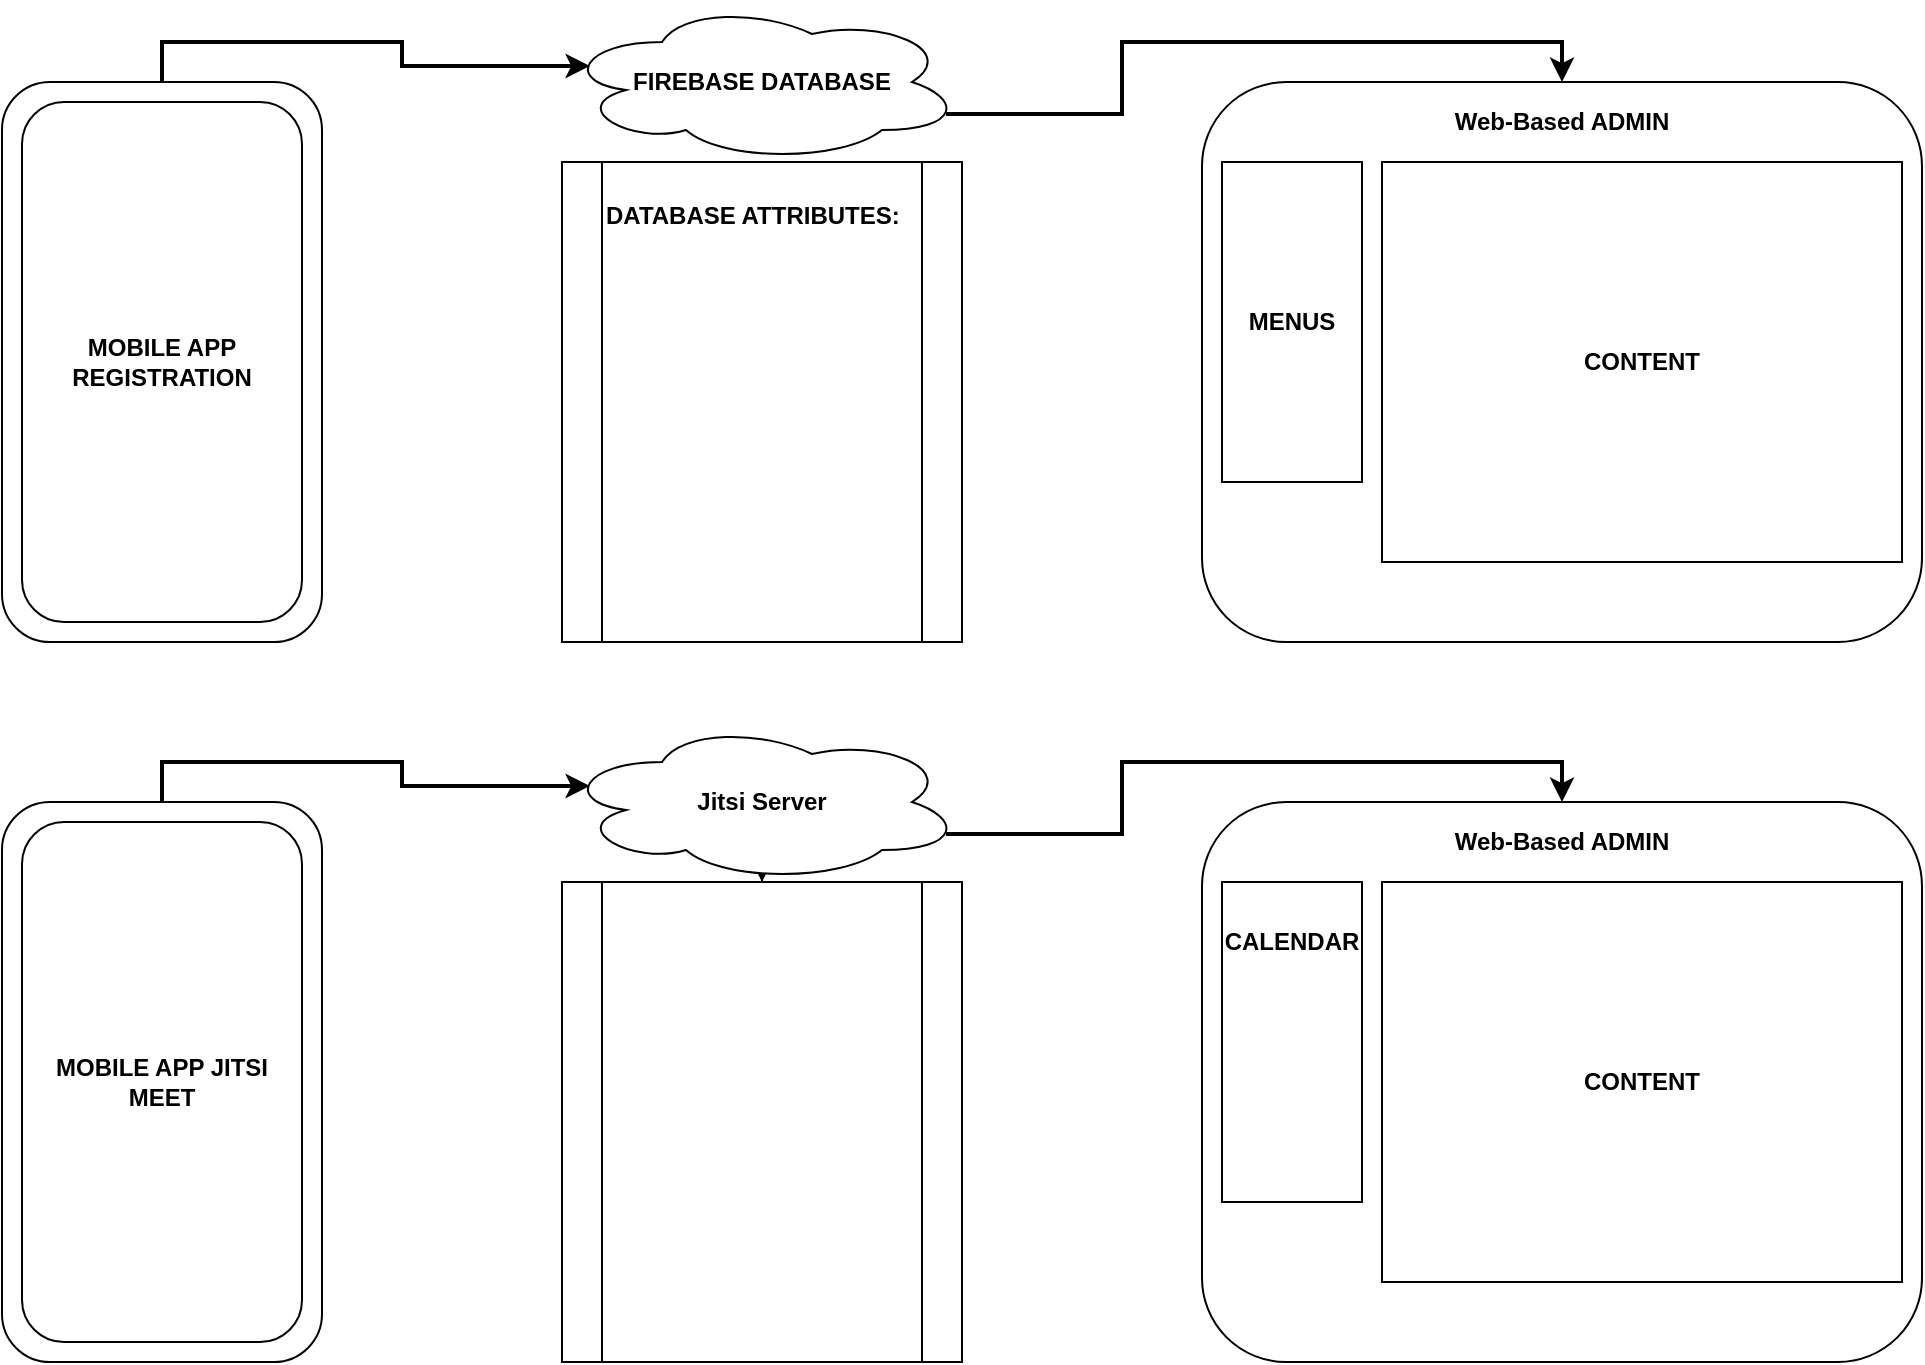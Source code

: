 <mxfile version="14.9.2" type="github">
  <diagram id="A-tnoa7gXSthcuv-n7TR" name="Page-1">
    <mxGraphModel dx="1102" dy="582" grid="1" gridSize="10" guides="1" tooltips="1" connect="1" arrows="1" fold="1" page="1" pageScale="1" pageWidth="850" pageHeight="1100" math="0" shadow="0">
      <root>
        <mxCell id="0" />
        <mxCell id="1" parent="0" />
        <mxCell id="SHVWTYhHJjabIsd3Gts7-18" value="" style="group" vertex="1" connectable="0" parent="1">
          <mxGeometry x="640" y="40" width="360" height="280" as="geometry" />
        </mxCell>
        <mxCell id="SHVWTYhHJjabIsd3Gts7-7" value="" style="rounded=1;whiteSpace=wrap;html=1;" vertex="1" parent="SHVWTYhHJjabIsd3Gts7-18">
          <mxGeometry width="360" height="280" as="geometry" />
        </mxCell>
        <mxCell id="SHVWTYhHJjabIsd3Gts7-11" value="&lt;b&gt;Web-Based ADMIN&lt;/b&gt;" style="text;html=1;strokeColor=none;fillColor=none;align=center;verticalAlign=middle;whiteSpace=wrap;rounded=0;" vertex="1" parent="SHVWTYhHJjabIsd3Gts7-18">
          <mxGeometry width="360" height="40" as="geometry" />
        </mxCell>
        <mxCell id="SHVWTYhHJjabIsd3Gts7-14" value="&lt;b&gt;MENUS&lt;/b&gt;" style="rounded=0;whiteSpace=wrap;html=1;" vertex="1" parent="SHVWTYhHJjabIsd3Gts7-18">
          <mxGeometry x="10" y="40" width="70" height="160" as="geometry" />
        </mxCell>
        <mxCell id="SHVWTYhHJjabIsd3Gts7-15" value="&lt;b&gt;CONTENT&lt;/b&gt;" style="rounded=0;whiteSpace=wrap;html=1;" vertex="1" parent="SHVWTYhHJjabIsd3Gts7-18">
          <mxGeometry x="90" y="40" width="260" height="200" as="geometry" />
        </mxCell>
        <mxCell id="SHVWTYhHJjabIsd3Gts7-19" value="" style="group" vertex="1" connectable="0" parent="1">
          <mxGeometry x="40" y="40" width="160" height="280" as="geometry" />
        </mxCell>
        <mxCell id="SHVWTYhHJjabIsd3Gts7-2" value="" style="rounded=1;whiteSpace=wrap;html=1;" vertex="1" parent="SHVWTYhHJjabIsd3Gts7-19">
          <mxGeometry width="160" height="280" as="geometry" />
        </mxCell>
        <mxCell id="SHVWTYhHJjabIsd3Gts7-3" value="&lt;b&gt;MOBILE APP REGISTRATION&lt;/b&gt;" style="rounded=1;whiteSpace=wrap;html=1;" vertex="1" parent="SHVWTYhHJjabIsd3Gts7-19">
          <mxGeometry x="10" y="10" width="140" height="260" as="geometry" />
        </mxCell>
        <mxCell id="SHVWTYhHJjabIsd3Gts7-20" value="" style="group" vertex="1" connectable="0" parent="1">
          <mxGeometry x="320" width="200" height="320" as="geometry" />
        </mxCell>
        <mxCell id="SHVWTYhHJjabIsd3Gts7-5" value="&lt;span&gt;FIREBASE DATABASE&lt;br&gt;&lt;/span&gt;" style="ellipse;shape=cloud;whiteSpace=wrap;html=1;fontStyle=1" vertex="1" parent="SHVWTYhHJjabIsd3Gts7-20">
          <mxGeometry width="200" height="80" as="geometry" />
        </mxCell>
        <mxCell id="SHVWTYhHJjabIsd3Gts7-6" value="&lt;span&gt;DATABASE ATTRIBUTES:&lt;/span&gt;&lt;br&gt;&lt;br&gt;&lt;br&gt;&lt;br&gt;&lt;br&gt;&lt;br&gt;&lt;br&gt;&lt;br&gt;&lt;br&gt;&lt;br&gt;&lt;br&gt;&lt;br&gt;&lt;br&gt;&lt;br&gt;" style="shape=process;whiteSpace=wrap;html=1;backgroundOutline=1;align=left;fontStyle=1" vertex="1" parent="SHVWTYhHJjabIsd3Gts7-20">
          <mxGeometry y="80" width="200" height="240" as="geometry" />
        </mxCell>
        <mxCell id="SHVWTYhHJjabIsd3Gts7-21" style="edgeStyle=orthogonalEdgeStyle;rounded=0;orthogonalLoop=1;jettySize=auto;html=1;exitX=0.5;exitY=0;exitDx=0;exitDy=0;entryX=0.07;entryY=0.4;entryDx=0;entryDy=0;entryPerimeter=0;strokeWidth=2;" edge="1" parent="1" source="SHVWTYhHJjabIsd3Gts7-29" target="SHVWTYhHJjabIsd3Gts7-32">
          <mxGeometry relative="1" as="geometry">
            <Array as="points">
              <mxPoint x="120" y="380" />
              <mxPoint x="240" y="380" />
              <mxPoint x="240" y="392" />
            </Array>
          </mxGeometry>
        </mxCell>
        <mxCell id="SHVWTYhHJjabIsd3Gts7-23" value="" style="group" vertex="1" connectable="0" parent="1">
          <mxGeometry x="640" y="400" width="360" height="280" as="geometry" />
        </mxCell>
        <mxCell id="SHVWTYhHJjabIsd3Gts7-24" value="" style="rounded=1;whiteSpace=wrap;html=1;" vertex="1" parent="SHVWTYhHJjabIsd3Gts7-23">
          <mxGeometry width="360" height="280" as="geometry" />
        </mxCell>
        <mxCell id="SHVWTYhHJjabIsd3Gts7-25" value="&lt;b&gt;Web-Based ADMIN&lt;/b&gt;" style="text;html=1;strokeColor=none;fillColor=none;align=center;verticalAlign=middle;whiteSpace=wrap;rounded=0;" vertex="1" parent="SHVWTYhHJjabIsd3Gts7-23">
          <mxGeometry width="360" height="40" as="geometry" />
        </mxCell>
        <mxCell id="SHVWTYhHJjabIsd3Gts7-26" value="&lt;div style=&quot;text-align: left&quot;&gt;&lt;span&gt;&lt;b&gt;CALENDAR&lt;/b&gt;&lt;/span&gt;&lt;/div&gt;&lt;div style=&quot;text-align: left&quot;&gt;&lt;br&gt;&lt;/div&gt;&lt;br&gt;&lt;br&gt;&lt;br&gt;&lt;br&gt;&lt;br&gt;&lt;br&gt;" style="rounded=0;whiteSpace=wrap;html=1;" vertex="1" parent="SHVWTYhHJjabIsd3Gts7-23">
          <mxGeometry x="10" y="40" width="70" height="160" as="geometry" />
        </mxCell>
        <mxCell id="SHVWTYhHJjabIsd3Gts7-27" value="&lt;b&gt;CONTENT&lt;/b&gt;" style="rounded=0;whiteSpace=wrap;html=1;" vertex="1" parent="SHVWTYhHJjabIsd3Gts7-23">
          <mxGeometry x="90" y="40" width="260" height="200" as="geometry" />
        </mxCell>
        <mxCell id="SHVWTYhHJjabIsd3Gts7-28" value="" style="group" vertex="1" connectable="0" parent="1">
          <mxGeometry x="40" y="400" width="160" height="280" as="geometry" />
        </mxCell>
        <mxCell id="SHVWTYhHJjabIsd3Gts7-29" value="" style="rounded=1;whiteSpace=wrap;html=1;" vertex="1" parent="SHVWTYhHJjabIsd3Gts7-28">
          <mxGeometry width="160" height="280" as="geometry" />
        </mxCell>
        <mxCell id="SHVWTYhHJjabIsd3Gts7-30" value="&lt;b&gt;MOBILE APP JITSI MEET&lt;/b&gt;" style="rounded=1;whiteSpace=wrap;html=1;" vertex="1" parent="SHVWTYhHJjabIsd3Gts7-28">
          <mxGeometry x="10" y="10" width="140" height="260" as="geometry" />
        </mxCell>
        <mxCell id="SHVWTYhHJjabIsd3Gts7-31" value="" style="group" vertex="1" connectable="0" parent="1">
          <mxGeometry x="320" y="360" width="200" height="320" as="geometry" />
        </mxCell>
        <mxCell id="SHVWTYhHJjabIsd3Gts7-34" value="" style="edgeStyle=orthogonalEdgeStyle;rounded=0;orthogonalLoop=1;jettySize=auto;html=1;strokeWidth=1;" edge="1" parent="SHVWTYhHJjabIsd3Gts7-31" source="SHVWTYhHJjabIsd3Gts7-32" target="SHVWTYhHJjabIsd3Gts7-33">
          <mxGeometry relative="1" as="geometry" />
        </mxCell>
        <mxCell id="SHVWTYhHJjabIsd3Gts7-32" value="&lt;span&gt;Jitsi Server&lt;br&gt;&lt;/span&gt;" style="ellipse;shape=cloud;whiteSpace=wrap;html=1;fontStyle=1" vertex="1" parent="SHVWTYhHJjabIsd3Gts7-31">
          <mxGeometry width="200" height="80" as="geometry" />
        </mxCell>
        <mxCell id="SHVWTYhHJjabIsd3Gts7-33" value="&lt;br&gt;&lt;br&gt;&lt;br&gt;&lt;br&gt;&lt;br&gt;&lt;br&gt;&lt;br&gt;&lt;br&gt;&lt;br&gt;&lt;br&gt;&lt;br&gt;&lt;br&gt;" style="shape=process;whiteSpace=wrap;html=1;backgroundOutline=1;align=left;fontStyle=1" vertex="1" parent="SHVWTYhHJjabIsd3Gts7-31">
          <mxGeometry y="80" width="200" height="240" as="geometry" />
        </mxCell>
        <mxCell id="SHVWTYhHJjabIsd3Gts7-35" style="edgeStyle=orthogonalEdgeStyle;rounded=0;orthogonalLoop=1;jettySize=auto;html=1;exitX=0.96;exitY=0.7;exitDx=0;exitDy=0;exitPerimeter=0;entryX=0.5;entryY=0;entryDx=0;entryDy=0;strokeWidth=2;" edge="1" parent="1" source="SHVWTYhHJjabIsd3Gts7-32" target="SHVWTYhHJjabIsd3Gts7-25">
          <mxGeometry relative="1" as="geometry">
            <Array as="points">
              <mxPoint x="600" y="416" />
              <mxPoint x="600" y="380" />
              <mxPoint x="820" y="380" />
            </Array>
          </mxGeometry>
        </mxCell>
        <mxCell id="SHVWTYhHJjabIsd3Gts7-36" style="edgeStyle=orthogonalEdgeStyle;rounded=0;orthogonalLoop=1;jettySize=auto;html=1;exitX=0.5;exitY=0;exitDx=0;exitDy=0;entryX=0.07;entryY=0.4;entryDx=0;entryDy=0;entryPerimeter=0;strokeWidth=2;" edge="1" parent="1" source="SHVWTYhHJjabIsd3Gts7-2" target="SHVWTYhHJjabIsd3Gts7-5">
          <mxGeometry relative="1" as="geometry">
            <Array as="points">
              <mxPoint x="120" y="20" />
              <mxPoint x="240" y="20" />
              <mxPoint x="240" y="32" />
            </Array>
          </mxGeometry>
        </mxCell>
        <mxCell id="SHVWTYhHJjabIsd3Gts7-37" style="edgeStyle=orthogonalEdgeStyle;rounded=0;orthogonalLoop=1;jettySize=auto;html=1;exitX=0.96;exitY=0.7;exitDx=0;exitDy=0;exitPerimeter=0;entryX=0.5;entryY=0;entryDx=0;entryDy=0;strokeWidth=2;" edge="1" parent="1" source="SHVWTYhHJjabIsd3Gts7-5" target="SHVWTYhHJjabIsd3Gts7-11">
          <mxGeometry relative="1" as="geometry">
            <Array as="points">
              <mxPoint x="600" y="56" />
              <mxPoint x="600" y="20" />
              <mxPoint x="820" y="20" />
            </Array>
          </mxGeometry>
        </mxCell>
      </root>
    </mxGraphModel>
  </diagram>
</mxfile>
